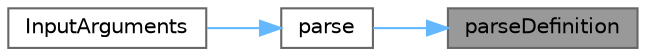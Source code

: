 digraph "parseDefinition"
{
 // LATEX_PDF_SIZE
  bgcolor="transparent";
  edge [fontname=Helvetica,fontsize=10,labelfontname=Helvetica,labelfontsize=10];
  node [fontname=Helvetica,fontsize=10,shape=box,height=0.2,width=0.4];
  rankdir="RL";
  Node1 [id="Node000001",label="parseDefinition",height=0.2,width=0.4,color="gray40", fillcolor="grey60", style="filled", fontcolor="black",tooltip="Try to parse one definition or return false on failure."];
  Node1 -> Node2 [id="edge1_Node000001_Node000002",dir="back",color="steelblue1",style="solid",tooltip=" "];
  Node2 [id="Node000002",label="parse",height=0.2,width=0.4,color="grey40", fillcolor="white", style="filled",URL="$classmexplus_1_1_input_arguments.html#a181ce1071d1d5470b732ac162163f5f8",tooltip="Parse arguments from mexFunction input."];
  Node2 -> Node3 [id="edge2_Node000002_Node000003",dir="back",color="steelblue1",style="solid",tooltip=" "];
  Node3 [id="Node000003",label="InputArguments",height=0.2,width=0.4,color="grey40", fillcolor="white", style="filled",URL="$classmexplus_1_1_input_arguments.html#a365d95d41eaa4b15c0de9b39e51dd5cf",tooltip="Shorthand constructor for a single argument definition."];
}
